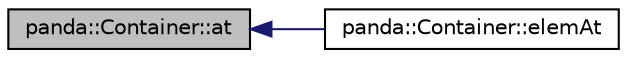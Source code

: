 digraph "panda::Container::at"
{
 // INTERACTIVE_SVG=YES
  edge [fontname="Helvetica",fontsize="10",labelfontname="Helvetica",labelfontsize="10"];
  node [fontname="Helvetica",fontsize="10",shape=record];
  rankdir="LR";
  Node1 [label="panda::Container::at",height=0.2,width=0.4,color="black", fillcolor="grey75", style="filled" fontcolor="black"];
  Node1 -> Node2 [dir="back",color="midnightblue",fontsize="10",style="solid"];
  Node2 [label="panda::Container::elemAt",height=0.2,width=0.4,color="black", fillcolor="white", style="filled",URL="$classpanda_1_1Container.html#a68b47c93f31dd6c4de03f1e78a55c143"];
}
